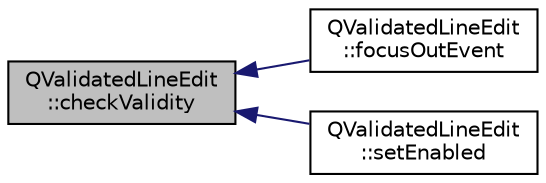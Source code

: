 digraph "QValidatedLineEdit::checkValidity"
{
  edge [fontname="Helvetica",fontsize="10",labelfontname="Helvetica",labelfontsize="10"];
  node [fontname="Helvetica",fontsize="10",shape=record];
  rankdir="LR";
  Node6 [label="QValidatedLineEdit\l::checkValidity",height=0.2,width=0.4,color="black", fillcolor="grey75", style="filled", fontcolor="black"];
  Node6 -> Node7 [dir="back",color="midnightblue",fontsize="10",style="solid",fontname="Helvetica"];
  Node7 [label="QValidatedLineEdit\l::focusOutEvent",height=0.2,width=0.4,color="black", fillcolor="white", style="filled",URL="$class_q_validated_line_edit.html#a842e76d50efaa98a9eb1fa0343132503"];
  Node6 -> Node8 [dir="back",color="midnightblue",fontsize="10",style="solid",fontname="Helvetica"];
  Node8 [label="QValidatedLineEdit\l::setEnabled",height=0.2,width=0.4,color="black", fillcolor="white", style="filled",URL="$class_q_validated_line_edit.html#af0a2d32e9d2fb08c5069852cf4bfc860"];
}
